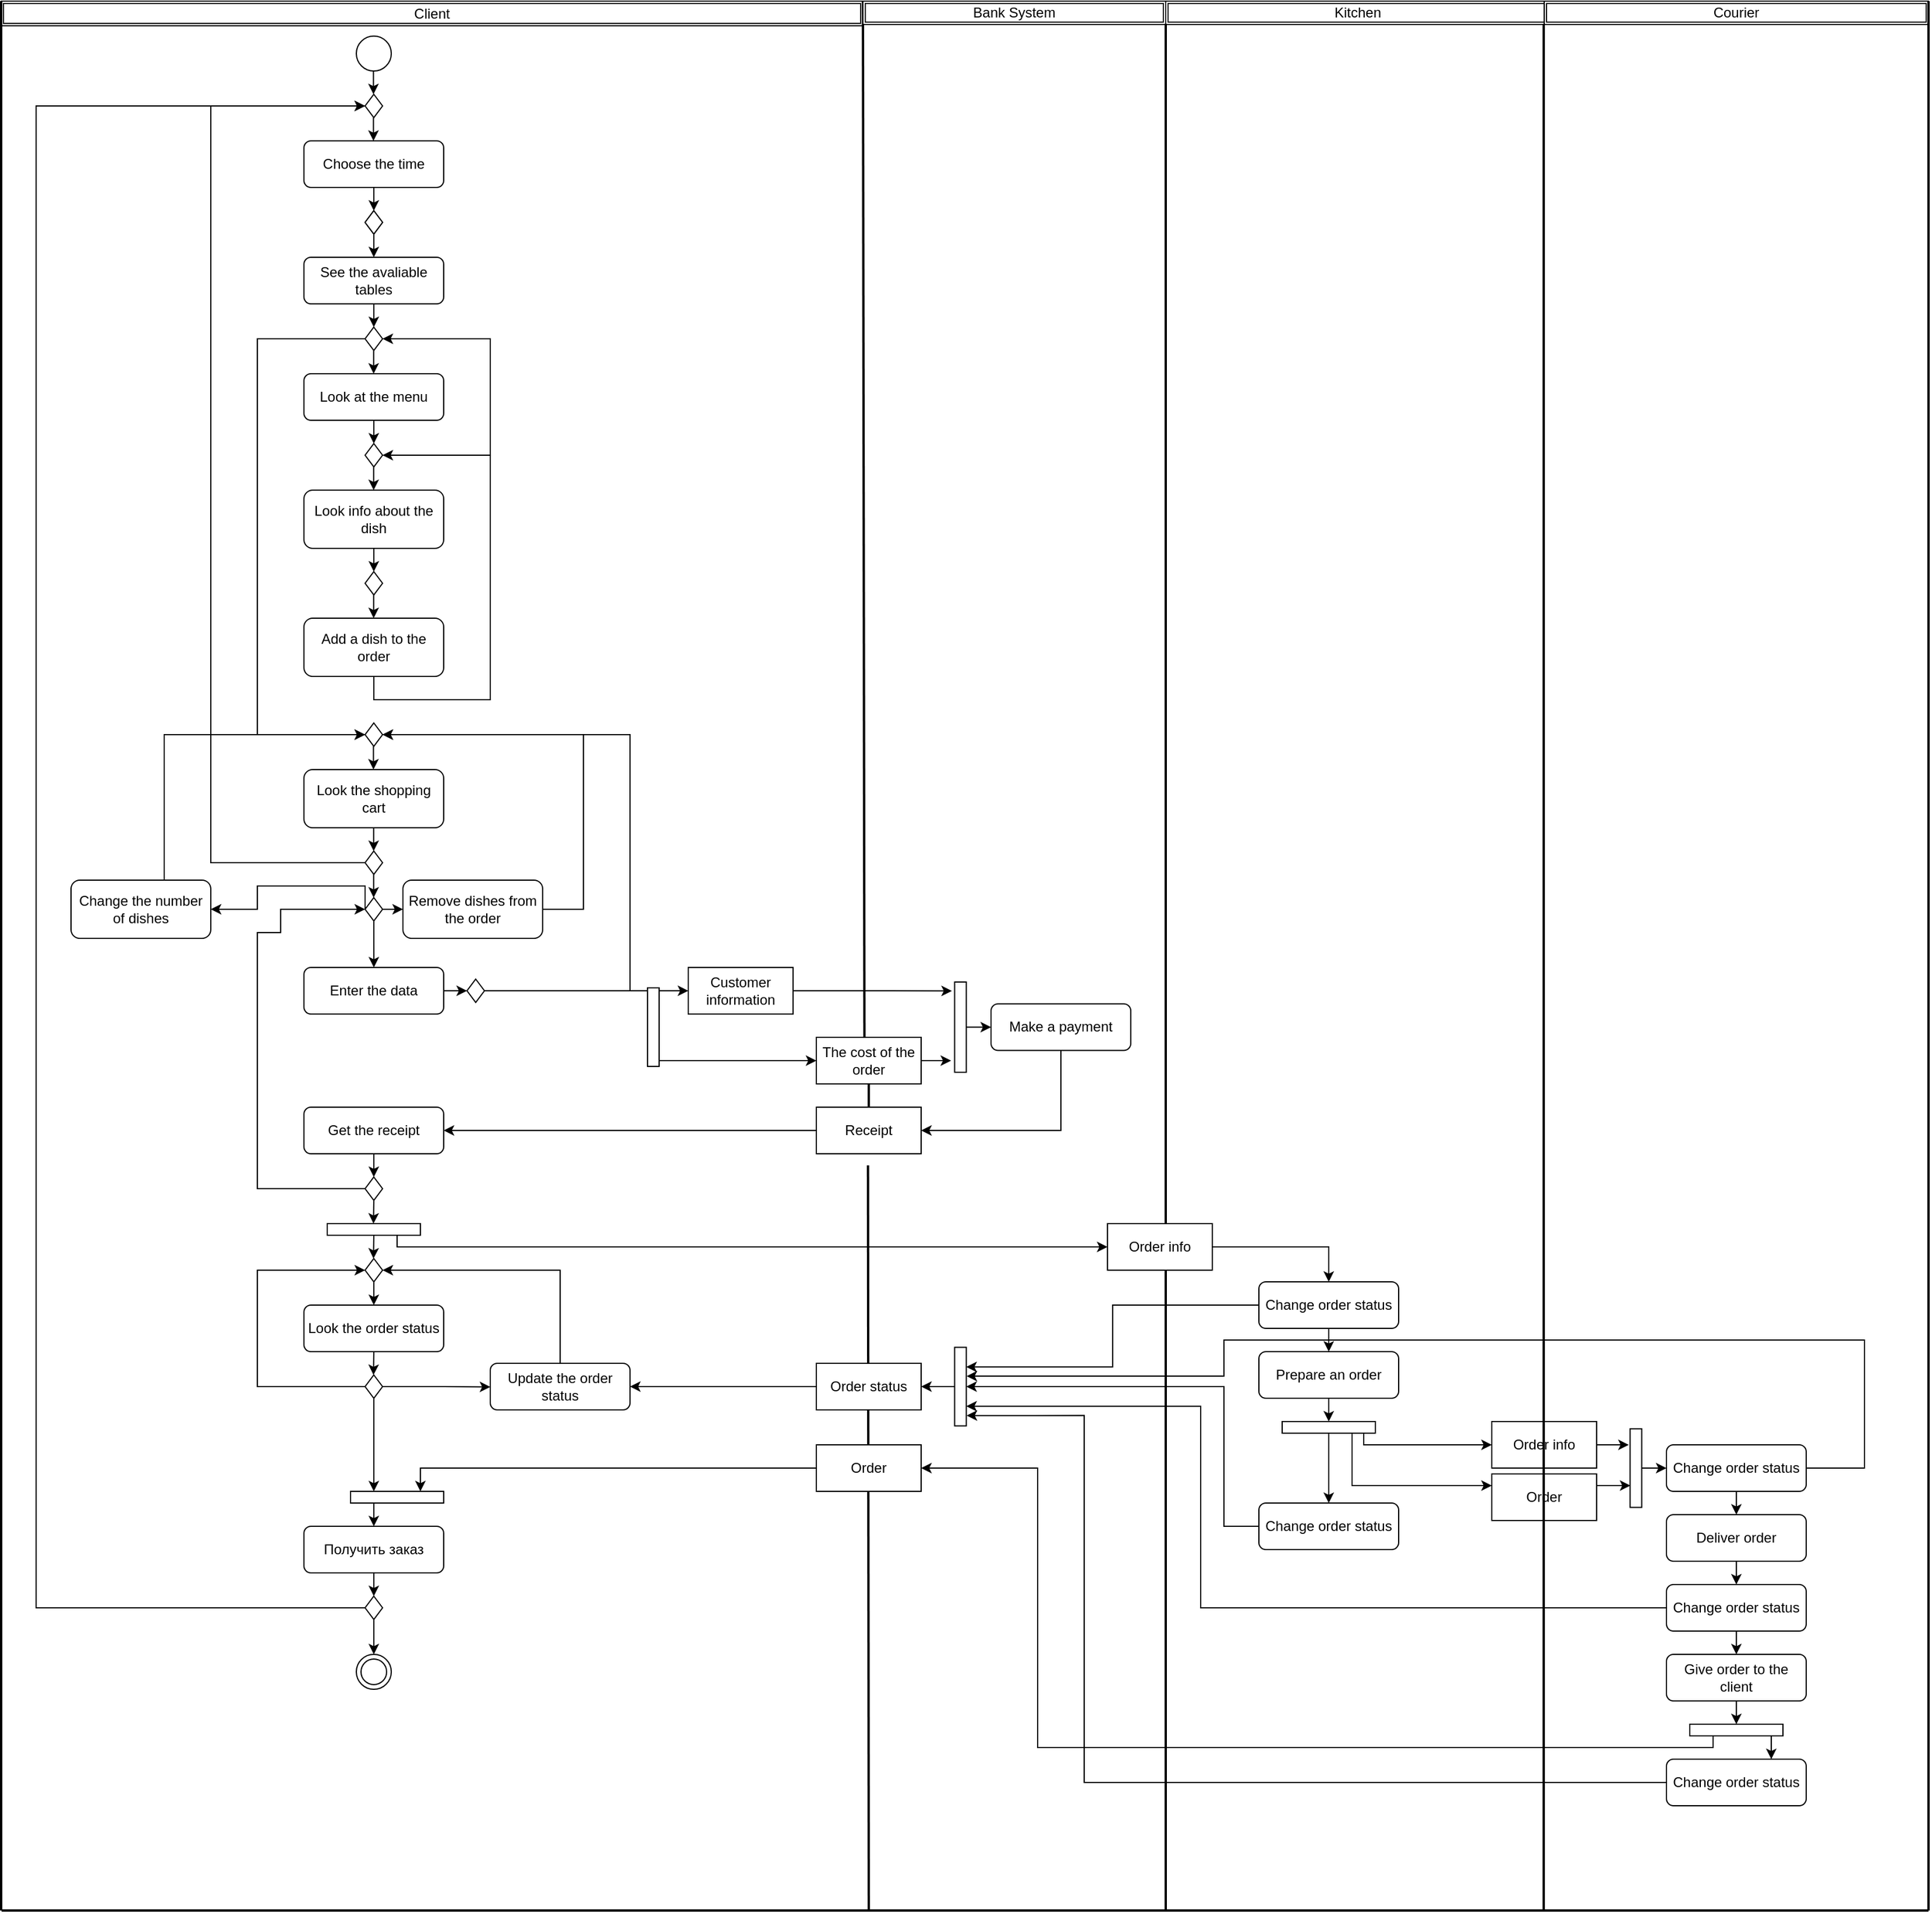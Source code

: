<mxfile version="24.0.7" type="device">
  <diagram id="R2lEEEUBdFMjLlhIrx00" name="Page-1">
    <mxGraphModel dx="1641" dy="2004" grid="1" gridSize="10" guides="1" tooltips="1" connect="1" arrows="1" fold="1" page="1" pageScale="1" pageWidth="850" pageHeight="1100" background="none" math="0" shadow="0" extFonts="Permanent Marker^https://fonts.googleapis.com/css?family=Permanent+Marker">
      <root>
        <mxCell id="0" />
        <mxCell id="1" parent="0" />
        <mxCell id="4Aku_W7GIA8ubZVgGFjf-2" value="Client" style="shape=ext;double=1;rounded=0;whiteSpace=wrap;html=1;" vertex="1" parent="1">
          <mxGeometry x="-40" width="740" height="21.14" as="geometry" />
        </mxCell>
        <mxCell id="4Aku_W7GIA8ubZVgGFjf-5" value="" style="ellipse;whiteSpace=wrap;html=1;aspect=fixed;" vertex="1" parent="1">
          <mxGeometry x="265" y="30" width="30" height="30" as="geometry" />
        </mxCell>
        <mxCell id="4Aku_W7GIA8ubZVgGFjf-7" value="Look at the menu" style="rounded=1;whiteSpace=wrap;html=1;" vertex="1" parent="1">
          <mxGeometry x="220" y="320" width="120" height="40" as="geometry" />
        </mxCell>
        <mxCell id="4Aku_W7GIA8ubZVgGFjf-9" value="Look info about the dish" style="rounded=1;whiteSpace=wrap;html=1;" vertex="1" parent="1">
          <mxGeometry x="220" y="420" width="120" height="50" as="geometry" />
        </mxCell>
        <mxCell id="4Aku_W7GIA8ubZVgGFjf-43" style="edgeStyle=orthogonalEdgeStyle;rounded=0;orthogonalLoop=1;jettySize=auto;html=1;exitX=0.5;exitY=1;exitDx=0;exitDy=0;entryX=1;entryY=0.5;entryDx=0;entryDy=0;" edge="1" parent="1" source="4Aku_W7GIA8ubZVgGFjf-10" target="4Aku_W7GIA8ubZVgGFjf-32">
          <mxGeometry relative="1" as="geometry">
            <mxPoint x="410" y="520" as="targetPoint" />
            <Array as="points">
              <mxPoint x="280" y="600" />
              <mxPoint x="380" y="600" />
              <mxPoint x="380" y="390" />
            </Array>
          </mxGeometry>
        </mxCell>
        <mxCell id="4Aku_W7GIA8ubZVgGFjf-50" style="edgeStyle=orthogonalEdgeStyle;rounded=0;orthogonalLoop=1;jettySize=auto;html=1;exitX=0.5;exitY=1;exitDx=0;exitDy=0;entryX=1;entryY=0.5;entryDx=0;entryDy=0;" edge="1" parent="1" source="4Aku_W7GIA8ubZVgGFjf-10" target="4Aku_W7GIA8ubZVgGFjf-25">
          <mxGeometry relative="1" as="geometry">
            <mxPoint x="330" y="180" as="targetPoint" />
            <Array as="points">
              <mxPoint x="280" y="600" />
              <mxPoint x="380" y="600" />
              <mxPoint x="380" y="290" />
            </Array>
          </mxGeometry>
        </mxCell>
        <mxCell id="4Aku_W7GIA8ubZVgGFjf-10" value="Add a dish to the order" style="rounded=1;whiteSpace=wrap;html=1;" vertex="1" parent="1">
          <mxGeometry x="220" y="530" width="120" height="50" as="geometry" />
        </mxCell>
        <mxCell id="4Aku_W7GIA8ubZVgGFjf-19" style="edgeStyle=orthogonalEdgeStyle;rounded=0;orthogonalLoop=1;jettySize=auto;html=1;exitX=0.5;exitY=1;exitDx=0;exitDy=0;" edge="1" parent="1" source="4Aku_W7GIA8ubZVgGFjf-11">
          <mxGeometry relative="1" as="geometry">
            <mxPoint x="280" y="280" as="targetPoint" />
          </mxGeometry>
        </mxCell>
        <mxCell id="4Aku_W7GIA8ubZVgGFjf-11" value="See the avaliable tables" style="rounded=1;whiteSpace=wrap;html=1;" vertex="1" parent="1">
          <mxGeometry x="220" y="220" width="120" height="40" as="geometry" />
        </mxCell>
        <mxCell id="4Aku_W7GIA8ubZVgGFjf-18" style="edgeStyle=orthogonalEdgeStyle;rounded=0;orthogonalLoop=1;jettySize=auto;html=1;exitX=0.5;exitY=1;exitDx=0;exitDy=0;entryX=0.5;entryY=0;entryDx=0;entryDy=0;" edge="1" parent="1" source="4Aku_W7GIA8ubZVgGFjf-12" target="4Aku_W7GIA8ubZVgGFjf-11">
          <mxGeometry relative="1" as="geometry" />
        </mxCell>
        <mxCell id="4Aku_W7GIA8ubZVgGFjf-12" value="" style="rhombus;whiteSpace=wrap;html=1;" vertex="1" parent="1">
          <mxGeometry x="272.5" y="180" width="15" height="20" as="geometry" />
        </mxCell>
        <mxCell id="4Aku_W7GIA8ubZVgGFjf-17" style="edgeStyle=orthogonalEdgeStyle;rounded=0;orthogonalLoop=1;jettySize=auto;html=1;exitX=0.5;exitY=1;exitDx=0;exitDy=0;entryX=0.5;entryY=0;entryDx=0;entryDy=0;" edge="1" parent="1" source="4Aku_W7GIA8ubZVgGFjf-13" target="4Aku_W7GIA8ubZVgGFjf-12">
          <mxGeometry relative="1" as="geometry" />
        </mxCell>
        <mxCell id="4Aku_W7GIA8ubZVgGFjf-13" value="Choose the time" style="rounded=1;whiteSpace=wrap;html=1;" vertex="1" parent="1">
          <mxGeometry x="220" y="120" width="120" height="40" as="geometry" />
        </mxCell>
        <mxCell id="4Aku_W7GIA8ubZVgGFjf-25" value="" style="rhombus;whiteSpace=wrap;html=1;" vertex="1" parent="1">
          <mxGeometry x="272.5" y="280" width="15" height="20" as="geometry" />
        </mxCell>
        <mxCell id="4Aku_W7GIA8ubZVgGFjf-28" style="edgeStyle=orthogonalEdgeStyle;rounded=0;orthogonalLoop=1;jettySize=auto;html=1;exitX=0.5;exitY=1;exitDx=0;exitDy=0;" edge="1" parent="1">
          <mxGeometry relative="1" as="geometry">
            <mxPoint x="279.86" y="300" as="sourcePoint" />
            <mxPoint x="279.86" y="320" as="targetPoint" />
          </mxGeometry>
        </mxCell>
        <mxCell id="4Aku_W7GIA8ubZVgGFjf-29" value="" style="rhombus;whiteSpace=wrap;html=1;" vertex="1" parent="1">
          <mxGeometry x="272.5" y="180" width="15" height="20" as="geometry" />
        </mxCell>
        <mxCell id="4Aku_W7GIA8ubZVgGFjf-31" style="edgeStyle=orthogonalEdgeStyle;rounded=0;orthogonalLoop=1;jettySize=auto;html=1;exitX=0.5;exitY=1;exitDx=0;exitDy=0;" edge="1" parent="1">
          <mxGeometry relative="1" as="geometry">
            <mxPoint x="280" y="360" as="sourcePoint" />
            <mxPoint x="280" y="380" as="targetPoint" />
          </mxGeometry>
        </mxCell>
        <mxCell id="4Aku_W7GIA8ubZVgGFjf-54" style="edgeStyle=orthogonalEdgeStyle;rounded=0;orthogonalLoop=1;jettySize=auto;html=1;exitX=0;exitY=0.5;exitDx=0;exitDy=0;entryX=0;entryY=0.5;entryDx=0;entryDy=0;" edge="1" parent="1" source="4Aku_W7GIA8ubZVgGFjf-25" target="4Aku_W7GIA8ubZVgGFjf-55">
          <mxGeometry relative="1" as="geometry">
            <mxPoint x="180.0" y="630" as="targetPoint" />
            <Array as="points">
              <mxPoint x="180" y="290" />
              <mxPoint x="180" y="630" />
            </Array>
          </mxGeometry>
        </mxCell>
        <mxCell id="4Aku_W7GIA8ubZVgGFjf-32" value="" style="rhombus;whiteSpace=wrap;html=1;" vertex="1" parent="1">
          <mxGeometry x="272.5" y="380" width="15" height="20" as="geometry" />
        </mxCell>
        <mxCell id="4Aku_W7GIA8ubZVgGFjf-33" style="edgeStyle=orthogonalEdgeStyle;rounded=0;orthogonalLoop=1;jettySize=auto;html=1;exitX=0.5;exitY=1;exitDx=0;exitDy=0;" edge="1" parent="1">
          <mxGeometry relative="1" as="geometry">
            <mxPoint x="279.86" y="400" as="sourcePoint" />
            <mxPoint x="279.86" y="420" as="targetPoint" />
          </mxGeometry>
        </mxCell>
        <mxCell id="4Aku_W7GIA8ubZVgGFjf-37" style="edgeStyle=orthogonalEdgeStyle;rounded=0;orthogonalLoop=1;jettySize=auto;html=1;exitX=0.5;exitY=1;exitDx=0;exitDy=0;" edge="1" parent="1">
          <mxGeometry relative="1" as="geometry">
            <mxPoint x="280" y="470" as="sourcePoint" />
            <mxPoint x="280" y="490" as="targetPoint" />
          </mxGeometry>
        </mxCell>
        <mxCell id="4Aku_W7GIA8ubZVgGFjf-38" value="" style="rhombus;whiteSpace=wrap;html=1;" vertex="1" parent="1">
          <mxGeometry x="272.5" y="490" width="15" height="20" as="geometry" />
        </mxCell>
        <mxCell id="4Aku_W7GIA8ubZVgGFjf-39" style="edgeStyle=orthogonalEdgeStyle;rounded=0;orthogonalLoop=1;jettySize=auto;html=1;exitX=0.5;exitY=1;exitDx=0;exitDy=0;" edge="1" parent="1">
          <mxGeometry relative="1" as="geometry">
            <mxPoint x="279.86" y="510" as="sourcePoint" />
            <mxPoint x="279.86" y="530" as="targetPoint" />
          </mxGeometry>
        </mxCell>
        <mxCell id="4Aku_W7GIA8ubZVgGFjf-40" value="Look the shopping cart" style="rounded=1;whiteSpace=wrap;html=1;" vertex="1" parent="1">
          <mxGeometry x="220" y="660" width="120" height="50" as="geometry" />
        </mxCell>
        <mxCell id="4Aku_W7GIA8ubZVgGFjf-59" style="edgeStyle=orthogonalEdgeStyle;rounded=0;orthogonalLoop=1;jettySize=auto;html=1;exitX=0;exitY=0.5;exitDx=0;exitDy=0;entryX=0;entryY=0.5;entryDx=0;entryDy=0;" edge="1" parent="1" source="4Aku_W7GIA8ubZVgGFjf-45" target="4Aku_W7GIA8ubZVgGFjf-51">
          <mxGeometry relative="1" as="geometry">
            <mxPoint x="150" y="90" as="targetPoint" />
            <Array as="points">
              <mxPoint x="140" y="740" />
              <mxPoint x="140" y="90" />
            </Array>
          </mxGeometry>
        </mxCell>
        <mxCell id="4Aku_W7GIA8ubZVgGFjf-45" value="" style="rhombus;whiteSpace=wrap;html=1;" vertex="1" parent="1">
          <mxGeometry x="272.5" y="730" width="15" height="20" as="geometry" />
        </mxCell>
        <mxCell id="4Aku_W7GIA8ubZVgGFjf-46" style="edgeStyle=orthogonalEdgeStyle;rounded=0;orthogonalLoop=1;jettySize=auto;html=1;exitX=0.5;exitY=1;exitDx=0;exitDy=0;entryX=0.5;entryY=0;entryDx=0;entryDy=0;" edge="1" parent="1">
          <mxGeometry relative="1" as="geometry">
            <mxPoint x="279.86" y="710" as="sourcePoint" />
            <mxPoint x="279.86" y="730" as="targetPoint" />
          </mxGeometry>
        </mxCell>
        <mxCell id="4Aku_W7GIA8ubZVgGFjf-47" style="edgeStyle=orthogonalEdgeStyle;rounded=0;orthogonalLoop=1;jettySize=auto;html=1;exitX=0.5;exitY=1;exitDx=0;exitDy=0;entryX=0.5;entryY=0;entryDx=0;entryDy=0;" edge="1" parent="1">
          <mxGeometry relative="1" as="geometry">
            <mxPoint x="279.86" y="750" as="sourcePoint" />
            <mxPoint x="279.86" y="770" as="targetPoint" />
          </mxGeometry>
        </mxCell>
        <mxCell id="4Aku_W7GIA8ubZVgGFjf-51" value="" style="rhombus;whiteSpace=wrap;html=1;" vertex="1" parent="1">
          <mxGeometry x="272.5" y="80" width="15" height="20" as="geometry" />
        </mxCell>
        <mxCell id="4Aku_W7GIA8ubZVgGFjf-52" style="edgeStyle=orthogonalEdgeStyle;rounded=0;orthogonalLoop=1;jettySize=auto;html=1;exitX=0.5;exitY=1;exitDx=0;exitDy=0;entryX=0.5;entryY=0;entryDx=0;entryDy=0;" edge="1" parent="1">
          <mxGeometry relative="1" as="geometry">
            <mxPoint x="279.7" y="60" as="sourcePoint" />
            <mxPoint x="279.7" y="80" as="targetPoint" />
          </mxGeometry>
        </mxCell>
        <mxCell id="4Aku_W7GIA8ubZVgGFjf-53" style="edgeStyle=orthogonalEdgeStyle;rounded=0;orthogonalLoop=1;jettySize=auto;html=1;exitX=0.5;exitY=1;exitDx=0;exitDy=0;entryX=0.5;entryY=0;entryDx=0;entryDy=0;" edge="1" parent="1">
          <mxGeometry relative="1" as="geometry">
            <mxPoint x="279.7" y="100" as="sourcePoint" />
            <mxPoint x="279.7" y="120" as="targetPoint" />
          </mxGeometry>
        </mxCell>
        <mxCell id="4Aku_W7GIA8ubZVgGFjf-55" value="" style="rhombus;whiteSpace=wrap;html=1;" vertex="1" parent="1">
          <mxGeometry x="272.5" y="620" width="15" height="20" as="geometry" />
        </mxCell>
        <mxCell id="4Aku_W7GIA8ubZVgGFjf-57" style="edgeStyle=orthogonalEdgeStyle;rounded=0;orthogonalLoop=1;jettySize=auto;html=1;exitX=0.5;exitY=1;exitDx=0;exitDy=0;entryX=0.5;entryY=0;entryDx=0;entryDy=0;" edge="1" parent="1">
          <mxGeometry relative="1" as="geometry">
            <mxPoint x="279.7" y="640" as="sourcePoint" />
            <mxPoint x="279.7" y="660" as="targetPoint" />
          </mxGeometry>
        </mxCell>
        <mxCell id="4Aku_W7GIA8ubZVgGFjf-63" style="edgeStyle=orthogonalEdgeStyle;rounded=0;orthogonalLoop=1;jettySize=auto;html=1;exitX=0;exitY=0.5;exitDx=0;exitDy=0;entryX=1;entryY=0.5;entryDx=0;entryDy=0;" edge="1" parent="1" source="4Aku_W7GIA8ubZVgGFjf-60" target="4Aku_W7GIA8ubZVgGFjf-62">
          <mxGeometry relative="1" as="geometry">
            <Array as="points">
              <mxPoint x="273" y="760" />
              <mxPoint x="180" y="760" />
              <mxPoint x="180" y="780" />
            </Array>
          </mxGeometry>
        </mxCell>
        <mxCell id="4Aku_W7GIA8ubZVgGFjf-65" style="edgeStyle=orthogonalEdgeStyle;rounded=0;orthogonalLoop=1;jettySize=auto;html=1;exitX=1;exitY=0.5;exitDx=0;exitDy=0;entryX=0;entryY=0.5;entryDx=0;entryDy=0;" edge="1" parent="1" source="4Aku_W7GIA8ubZVgGFjf-60" target="4Aku_W7GIA8ubZVgGFjf-64">
          <mxGeometry relative="1" as="geometry" />
        </mxCell>
        <mxCell id="4Aku_W7GIA8ubZVgGFjf-68" style="edgeStyle=orthogonalEdgeStyle;rounded=0;orthogonalLoop=1;jettySize=auto;html=1;exitX=0.5;exitY=1;exitDx=0;exitDy=0;" edge="1" parent="1" source="4Aku_W7GIA8ubZVgGFjf-60">
          <mxGeometry relative="1" as="geometry">
            <mxPoint x="280.043" y="830" as="targetPoint" />
          </mxGeometry>
        </mxCell>
        <mxCell id="4Aku_W7GIA8ubZVgGFjf-60" value="" style="rhombus;whiteSpace=wrap;html=1;" vertex="1" parent="1">
          <mxGeometry x="272.5" y="770" width="15" height="20" as="geometry" />
        </mxCell>
        <mxCell id="4Aku_W7GIA8ubZVgGFjf-66" style="edgeStyle=orthogonalEdgeStyle;rounded=0;orthogonalLoop=1;jettySize=auto;html=1;exitX=0;exitY=0.5;exitDx=0;exitDy=0;entryX=0;entryY=0.5;entryDx=0;entryDy=0;" edge="1" parent="1" source="4Aku_W7GIA8ubZVgGFjf-62" target="4Aku_W7GIA8ubZVgGFjf-55">
          <mxGeometry relative="1" as="geometry">
            <mxPoint x="50" y="620" as="targetPoint" />
            <Array as="points">
              <mxPoint x="100" y="780" />
              <mxPoint x="100" y="630" />
            </Array>
          </mxGeometry>
        </mxCell>
        <mxCell id="4Aku_W7GIA8ubZVgGFjf-62" value="Change the number of dishes" style="rounded=1;whiteSpace=wrap;html=1;" vertex="1" parent="1">
          <mxGeometry x="20" y="755" width="120" height="50" as="geometry" />
        </mxCell>
        <mxCell id="4Aku_W7GIA8ubZVgGFjf-64" value="Remove dishes from the order" style="rounded=1;whiteSpace=wrap;html=1;" vertex="1" parent="1">
          <mxGeometry x="305" y="755" width="120" height="50" as="geometry" />
        </mxCell>
        <mxCell id="4Aku_W7GIA8ubZVgGFjf-67" style="edgeStyle=orthogonalEdgeStyle;rounded=0;orthogonalLoop=1;jettySize=auto;html=1;exitX=1;exitY=0.5;exitDx=0;exitDy=0;entryX=1;entryY=0.5;entryDx=0;entryDy=0;" edge="1" parent="1" source="4Aku_W7GIA8ubZVgGFjf-64" target="4Aku_W7GIA8ubZVgGFjf-55">
          <mxGeometry relative="1" as="geometry">
            <mxPoint x="583.04" y="630" as="targetPoint" />
            <mxPoint x="440.04" y="780" as="sourcePoint" />
            <Array as="points">
              <mxPoint x="460" y="780" />
              <mxPoint x="460" y="630" />
            </Array>
          </mxGeometry>
        </mxCell>
        <mxCell id="4Aku_W7GIA8ubZVgGFjf-71" style="edgeStyle=orthogonalEdgeStyle;rounded=0;orthogonalLoop=1;jettySize=auto;html=1;exitX=1;exitY=0.5;exitDx=0;exitDy=0;entryX=0;entryY=0.5;entryDx=0;entryDy=0;" edge="1" parent="1" source="4Aku_W7GIA8ubZVgGFjf-69" target="4Aku_W7GIA8ubZVgGFjf-70">
          <mxGeometry relative="1" as="geometry" />
        </mxCell>
        <mxCell id="4Aku_W7GIA8ubZVgGFjf-69" value="Enter the data" style="rounded=1;whiteSpace=wrap;html=1;" vertex="1" parent="1">
          <mxGeometry x="220" y="830" width="120" height="40" as="geometry" />
        </mxCell>
        <mxCell id="4Aku_W7GIA8ubZVgGFjf-72" style="edgeStyle=orthogonalEdgeStyle;rounded=0;orthogonalLoop=1;jettySize=auto;html=1;exitX=1;exitY=0.5;exitDx=0;exitDy=0;entryX=1;entryY=0.5;entryDx=0;entryDy=0;" edge="1" parent="1" source="4Aku_W7GIA8ubZVgGFjf-70" target="4Aku_W7GIA8ubZVgGFjf-55">
          <mxGeometry relative="1" as="geometry">
            <mxPoint x="520" y="850.152" as="targetPoint" />
            <Array as="points">
              <mxPoint x="500" y="850" />
              <mxPoint x="500" y="630" />
            </Array>
          </mxGeometry>
        </mxCell>
        <mxCell id="4Aku_W7GIA8ubZVgGFjf-74" style="edgeStyle=orthogonalEdgeStyle;rounded=0;orthogonalLoop=1;jettySize=auto;html=1;exitX=1;exitY=0.5;exitDx=0;exitDy=0;entryX=0;entryY=0.5;entryDx=0;entryDy=0;" edge="1" parent="1" source="4Aku_W7GIA8ubZVgGFjf-70" target="4Aku_W7GIA8ubZVgGFjf-73">
          <mxGeometry relative="1" as="geometry" />
        </mxCell>
        <mxCell id="4Aku_W7GIA8ubZVgGFjf-70" value="" style="rhombus;whiteSpace=wrap;html=1;" vertex="1" parent="1">
          <mxGeometry x="360" y="840" width="15" height="20" as="geometry" />
        </mxCell>
        <mxCell id="4Aku_W7GIA8ubZVgGFjf-73" value="Сustomer information" style="rounded=0;whiteSpace=wrap;html=1;" vertex="1" parent="1">
          <mxGeometry x="550" y="830" width="90" height="40" as="geometry" />
        </mxCell>
        <mxCell id="4Aku_W7GIA8ubZVgGFjf-77" style="edgeStyle=orthogonalEdgeStyle;rounded=0;orthogonalLoop=1;jettySize=auto;html=1;exitX=1;exitY=0;exitDx=0;exitDy=0;entryX=0;entryY=0.5;entryDx=0;entryDy=0;" edge="1" parent="1" source="4Aku_W7GIA8ubZVgGFjf-75" target="4Aku_W7GIA8ubZVgGFjf-76">
          <mxGeometry relative="1" as="geometry">
            <Array as="points">
              <mxPoint x="525" y="910" />
            </Array>
          </mxGeometry>
        </mxCell>
        <mxCell id="4Aku_W7GIA8ubZVgGFjf-75" value="" style="rounded=0;whiteSpace=wrap;html=1;rotation=90;" vertex="1" parent="1">
          <mxGeometry x="486.25" y="876.25" width="67.5" height="10" as="geometry" />
        </mxCell>
        <mxCell id="4Aku_W7GIA8ubZVgGFjf-76" value="The cost of the order" style="rounded=0;whiteSpace=wrap;html=1;" vertex="1" parent="1">
          <mxGeometry x="660" y="890" width="90" height="40" as="geometry" />
        </mxCell>
        <mxCell id="4Aku_W7GIA8ubZVgGFjf-90" style="edgeStyle=orthogonalEdgeStyle;rounded=0;orthogonalLoop=1;jettySize=auto;html=1;exitX=0;exitY=0.5;exitDx=0;exitDy=0;entryX=1;entryY=0.5;entryDx=0;entryDy=0;" edge="1" parent="1" source="4Aku_W7GIA8ubZVgGFjf-78" target="4Aku_W7GIA8ubZVgGFjf-89">
          <mxGeometry relative="1" as="geometry" />
        </mxCell>
        <mxCell id="4Aku_W7GIA8ubZVgGFjf-78" value="Receipt" style="rounded=0;whiteSpace=wrap;html=1;" vertex="1" parent="1">
          <mxGeometry x="660" y="950" width="90" height="40" as="geometry" />
        </mxCell>
        <mxCell id="4Aku_W7GIA8ubZVgGFjf-83" style="edgeStyle=orthogonalEdgeStyle;rounded=0;orthogonalLoop=1;jettySize=auto;html=1;exitX=0.5;exitY=0;exitDx=0;exitDy=0;entryX=0;entryY=0.5;entryDx=0;entryDy=0;" edge="1" parent="1" source="4Aku_W7GIA8ubZVgGFjf-79" target="4Aku_W7GIA8ubZVgGFjf-82">
          <mxGeometry relative="1" as="geometry" />
        </mxCell>
        <mxCell id="4Aku_W7GIA8ubZVgGFjf-79" value="" style="rounded=0;whiteSpace=wrap;html=1;rotation=90;" vertex="1" parent="1">
          <mxGeometry x="745" y="876.25" width="77.5" height="10" as="geometry" />
        </mxCell>
        <mxCell id="4Aku_W7GIA8ubZVgGFjf-88" style="edgeStyle=orthogonalEdgeStyle;rounded=0;orthogonalLoop=1;jettySize=auto;html=1;exitX=0.5;exitY=1;exitDx=0;exitDy=0;entryX=1;entryY=0.5;entryDx=0;entryDy=0;" edge="1" parent="1" source="4Aku_W7GIA8ubZVgGFjf-82" target="4Aku_W7GIA8ubZVgGFjf-78">
          <mxGeometry relative="1" as="geometry" />
        </mxCell>
        <mxCell id="4Aku_W7GIA8ubZVgGFjf-82" value="Make a payment" style="rounded=1;whiteSpace=wrap;html=1;" vertex="1" parent="1">
          <mxGeometry x="810" y="861.25" width="120" height="40" as="geometry" />
        </mxCell>
        <mxCell id="4Aku_W7GIA8ubZVgGFjf-86" style="edgeStyle=orthogonalEdgeStyle;rounded=0;orthogonalLoop=1;jettySize=auto;html=1;exitX=1;exitY=0.5;exitDx=0;exitDy=0;entryX=0.099;entryY=1.236;entryDx=0;entryDy=0;entryPerimeter=0;" edge="1" parent="1" source="4Aku_W7GIA8ubZVgGFjf-73" target="4Aku_W7GIA8ubZVgGFjf-79">
          <mxGeometry relative="1" as="geometry" />
        </mxCell>
        <mxCell id="4Aku_W7GIA8ubZVgGFjf-87" style="edgeStyle=orthogonalEdgeStyle;rounded=0;orthogonalLoop=1;jettySize=auto;html=1;exitX=1;exitY=0.5;exitDx=0;exitDy=0;entryX=0.867;entryY=1.309;entryDx=0;entryDy=0;entryPerimeter=0;" edge="1" parent="1" source="4Aku_W7GIA8ubZVgGFjf-76" target="4Aku_W7GIA8ubZVgGFjf-79">
          <mxGeometry relative="1" as="geometry" />
        </mxCell>
        <mxCell id="4Aku_W7GIA8ubZVgGFjf-93" style="edgeStyle=orthogonalEdgeStyle;rounded=0;orthogonalLoop=1;jettySize=auto;html=1;exitX=0.5;exitY=1;exitDx=0;exitDy=0;entryX=0.5;entryY=0;entryDx=0;entryDy=0;" edge="1" parent="1" source="4Aku_W7GIA8ubZVgGFjf-89" target="4Aku_W7GIA8ubZVgGFjf-91">
          <mxGeometry relative="1" as="geometry" />
        </mxCell>
        <mxCell id="4Aku_W7GIA8ubZVgGFjf-89" value="Get the receipt" style="rounded=1;whiteSpace=wrap;html=1;" vertex="1" parent="1">
          <mxGeometry x="220" y="950" width="120" height="40" as="geometry" />
        </mxCell>
        <mxCell id="4Aku_W7GIA8ubZVgGFjf-92" style="edgeStyle=orthogonalEdgeStyle;rounded=0;orthogonalLoop=1;jettySize=auto;html=1;exitX=0;exitY=0.5;exitDx=0;exitDy=0;entryX=0;entryY=0.5;entryDx=0;entryDy=0;" edge="1" parent="1" source="4Aku_W7GIA8ubZVgGFjf-91" target="4Aku_W7GIA8ubZVgGFjf-60">
          <mxGeometry relative="1" as="geometry">
            <mxPoint x="230" y="810" as="targetPoint" />
            <Array as="points">
              <mxPoint x="180" y="1020" />
              <mxPoint x="180" y="800" />
              <mxPoint x="200" y="800" />
              <mxPoint x="200" y="780" />
            </Array>
          </mxGeometry>
        </mxCell>
        <mxCell id="4Aku_W7GIA8ubZVgGFjf-94" style="edgeStyle=orthogonalEdgeStyle;rounded=0;orthogonalLoop=1;jettySize=auto;html=1;exitX=0.5;exitY=1;exitDx=0;exitDy=0;" edge="1" parent="1" source="4Aku_W7GIA8ubZVgGFjf-91">
          <mxGeometry relative="1" as="geometry">
            <mxPoint x="279.714" y="1050" as="targetPoint" />
          </mxGeometry>
        </mxCell>
        <mxCell id="4Aku_W7GIA8ubZVgGFjf-91" value="" style="rhombus;whiteSpace=wrap;html=1;" vertex="1" parent="1">
          <mxGeometry x="272.5" y="1010" width="15" height="20" as="geometry" />
        </mxCell>
        <mxCell id="4Aku_W7GIA8ubZVgGFjf-96" style="edgeStyle=orthogonalEdgeStyle;rounded=0;orthogonalLoop=1;jettySize=auto;html=1;exitX=0.5;exitY=1;exitDx=0;exitDy=0;" edge="1" parent="1" source="4Aku_W7GIA8ubZVgGFjf-95">
          <mxGeometry relative="1" as="geometry">
            <mxPoint x="279.714" y="1080" as="targetPoint" />
          </mxGeometry>
        </mxCell>
        <mxCell id="4Aku_W7GIA8ubZVgGFjf-118" style="edgeStyle=orthogonalEdgeStyle;rounded=0;orthogonalLoop=1;jettySize=auto;html=1;exitX=0.75;exitY=1;exitDx=0;exitDy=0;entryX=0;entryY=0.5;entryDx=0;entryDy=0;" edge="1" parent="1" source="4Aku_W7GIA8ubZVgGFjf-95" target="4Aku_W7GIA8ubZVgGFjf-117">
          <mxGeometry relative="1" as="geometry">
            <Array as="points">
              <mxPoint x="300" y="1070" />
              <mxPoint x="910" y="1070" />
            </Array>
          </mxGeometry>
        </mxCell>
        <mxCell id="4Aku_W7GIA8ubZVgGFjf-95" value="" style="rounded=0;whiteSpace=wrap;html=1;" vertex="1" parent="1">
          <mxGeometry x="240" y="1050" width="80" height="10" as="geometry" />
        </mxCell>
        <mxCell id="4Aku_W7GIA8ubZVgGFjf-99" style="edgeStyle=orthogonalEdgeStyle;rounded=0;orthogonalLoop=1;jettySize=auto;html=1;exitX=0.5;exitY=1;exitDx=0;exitDy=0;entryX=0.5;entryY=0;entryDx=0;entryDy=0;" edge="1" parent="1" source="4Aku_W7GIA8ubZVgGFjf-97" target="4Aku_W7GIA8ubZVgGFjf-98">
          <mxGeometry relative="1" as="geometry" />
        </mxCell>
        <mxCell id="4Aku_W7GIA8ubZVgGFjf-97" value="" style="rhombus;whiteSpace=wrap;html=1;" vertex="1" parent="1">
          <mxGeometry x="272.5" y="1080" width="15" height="20" as="geometry" />
        </mxCell>
        <mxCell id="4Aku_W7GIA8ubZVgGFjf-100" style="edgeStyle=orthogonalEdgeStyle;rounded=0;orthogonalLoop=1;jettySize=auto;html=1;exitX=0.5;exitY=1;exitDx=0;exitDy=0;" edge="1" parent="1" source="4Aku_W7GIA8ubZVgGFjf-98">
          <mxGeometry relative="1" as="geometry">
            <mxPoint x="279.714" y="1180" as="targetPoint" />
          </mxGeometry>
        </mxCell>
        <mxCell id="4Aku_W7GIA8ubZVgGFjf-98" value="Look the order status" style="rounded=1;whiteSpace=wrap;html=1;" vertex="1" parent="1">
          <mxGeometry x="220" y="1120" width="120" height="40" as="geometry" />
        </mxCell>
        <mxCell id="4Aku_W7GIA8ubZVgGFjf-102" style="edgeStyle=orthogonalEdgeStyle;rounded=0;orthogonalLoop=1;jettySize=auto;html=1;exitX=0;exitY=0.5;exitDx=0;exitDy=0;entryX=0;entryY=0.5;entryDx=0;entryDy=0;" edge="1" parent="1" source="4Aku_W7GIA8ubZVgGFjf-101" target="4Aku_W7GIA8ubZVgGFjf-97">
          <mxGeometry relative="1" as="geometry">
            <Array as="points">
              <mxPoint x="180" y="1190" />
              <mxPoint x="180" y="1090" />
            </Array>
          </mxGeometry>
        </mxCell>
        <mxCell id="4Aku_W7GIA8ubZVgGFjf-103" style="edgeStyle=orthogonalEdgeStyle;rounded=0;orthogonalLoop=1;jettySize=auto;html=1;exitX=1;exitY=0.5;exitDx=0;exitDy=0;" edge="1" parent="1" source="4Aku_W7GIA8ubZVgGFjf-101">
          <mxGeometry relative="1" as="geometry">
            <mxPoint x="380" y="1190.286" as="targetPoint" />
          </mxGeometry>
        </mxCell>
        <mxCell id="4Aku_W7GIA8ubZVgGFjf-121" style="edgeStyle=orthogonalEdgeStyle;rounded=0;orthogonalLoop=1;jettySize=auto;html=1;exitX=0.5;exitY=1;exitDx=0;exitDy=0;" edge="1" parent="1" source="4Aku_W7GIA8ubZVgGFjf-101">
          <mxGeometry relative="1" as="geometry">
            <mxPoint x="280" y="1280" as="targetPoint" />
          </mxGeometry>
        </mxCell>
        <mxCell id="4Aku_W7GIA8ubZVgGFjf-101" value="" style="rhombus;whiteSpace=wrap;html=1;" vertex="1" parent="1">
          <mxGeometry x="272.5" y="1180" width="15" height="20" as="geometry" />
        </mxCell>
        <mxCell id="4Aku_W7GIA8ubZVgGFjf-105" style="edgeStyle=orthogonalEdgeStyle;rounded=0;orthogonalLoop=1;jettySize=auto;html=1;exitX=0.5;exitY=0;exitDx=0;exitDy=0;entryX=1;entryY=0.5;entryDx=0;entryDy=0;" edge="1" parent="1" source="4Aku_W7GIA8ubZVgGFjf-104" target="4Aku_W7GIA8ubZVgGFjf-97">
          <mxGeometry relative="1" as="geometry" />
        </mxCell>
        <mxCell id="4Aku_W7GIA8ubZVgGFjf-104" value="Update the order status" style="rounded=1;whiteSpace=wrap;html=1;" vertex="1" parent="1">
          <mxGeometry x="380" y="1170" width="120" height="40" as="geometry" />
        </mxCell>
        <mxCell id="4Aku_W7GIA8ubZVgGFjf-106" value="" style="endArrow=none;html=1;rounded=0;strokeWidth=2;" edge="1" parent="1">
          <mxGeometry width="50" height="50" relative="1" as="geometry">
            <mxPoint x="701.29" y="890" as="sourcePoint" />
            <mxPoint x="700" as="targetPoint" />
          </mxGeometry>
        </mxCell>
        <mxCell id="4Aku_W7GIA8ubZVgGFjf-108" value="" style="endArrow=none;html=1;rounded=0;strokeWidth=2;" edge="1" parent="1">
          <mxGeometry width="50" height="50" relative="1" as="geometry">
            <mxPoint x="705" y="1640" as="sourcePoint" />
            <mxPoint x="704.35" y="1000" as="targetPoint" />
          </mxGeometry>
        </mxCell>
        <mxCell id="4Aku_W7GIA8ubZVgGFjf-109" value="" style="endArrow=none;html=1;rounded=0;entryX=0.5;entryY=1;entryDx=0;entryDy=0;exitX=0.5;exitY=0;exitDx=0;exitDy=0;strokeWidth=2;" edge="1" parent="1" source="4Aku_W7GIA8ubZVgGFjf-78" target="4Aku_W7GIA8ubZVgGFjf-76">
          <mxGeometry width="50" height="50" relative="1" as="geometry">
            <mxPoint x="660" y="1010" as="sourcePoint" />
            <mxPoint x="710" y="960" as="targetPoint" />
          </mxGeometry>
        </mxCell>
        <mxCell id="4Aku_W7GIA8ubZVgGFjf-110" value="" style="endArrow=none;html=1;rounded=0;strokeWidth=2;entryX=1;entryY=0;entryDx=0;entryDy=0;" edge="1" parent="1" target="4Aku_W7GIA8ubZVgGFjf-112">
          <mxGeometry width="50" height="50" relative="1" as="geometry">
            <mxPoint x="960" y="1640" as="sourcePoint" />
            <mxPoint x="960" y="-90" as="targetPoint" />
          </mxGeometry>
        </mxCell>
        <mxCell id="4Aku_W7GIA8ubZVgGFjf-112" value="Bank System" style="shape=ext;double=1;rounded=0;whiteSpace=wrap;html=1;" vertex="1" parent="1">
          <mxGeometry x="700" width="260" height="20" as="geometry" />
        </mxCell>
        <mxCell id="4Aku_W7GIA8ubZVgGFjf-114" style="edgeStyle=orthogonalEdgeStyle;rounded=0;orthogonalLoop=1;jettySize=auto;html=1;exitX=0;exitY=0.5;exitDx=0;exitDy=0;entryX=1;entryY=0.5;entryDx=0;entryDy=0;" edge="1" parent="1" source="4Aku_W7GIA8ubZVgGFjf-113" target="4Aku_W7GIA8ubZVgGFjf-104">
          <mxGeometry relative="1" as="geometry" />
        </mxCell>
        <mxCell id="4Aku_W7GIA8ubZVgGFjf-113" value="Order status" style="rounded=0;whiteSpace=wrap;html=1;" vertex="1" parent="1">
          <mxGeometry x="660" y="1170" width="90" height="40" as="geometry" />
        </mxCell>
        <mxCell id="4Aku_W7GIA8ubZVgGFjf-116" style="edgeStyle=orthogonalEdgeStyle;rounded=0;orthogonalLoop=1;jettySize=auto;html=1;exitX=0.5;exitY=1;exitDx=0;exitDy=0;entryX=1;entryY=0.5;entryDx=0;entryDy=0;" edge="1" parent="1" source="4Aku_W7GIA8ubZVgGFjf-115" target="4Aku_W7GIA8ubZVgGFjf-113">
          <mxGeometry relative="1" as="geometry" />
        </mxCell>
        <mxCell id="4Aku_W7GIA8ubZVgGFjf-115" value="" style="rounded=0;whiteSpace=wrap;html=1;rotation=90;" vertex="1" parent="1">
          <mxGeometry x="750" y="1185" width="67.5" height="10" as="geometry" />
        </mxCell>
        <mxCell id="4Aku_W7GIA8ubZVgGFjf-140" style="edgeStyle=orthogonalEdgeStyle;rounded=0;orthogonalLoop=1;jettySize=auto;html=1;exitX=1;exitY=0.5;exitDx=0;exitDy=0;entryX=0.5;entryY=0;entryDx=0;entryDy=0;" edge="1" parent="1" source="4Aku_W7GIA8ubZVgGFjf-117" target="4Aku_W7GIA8ubZVgGFjf-134">
          <mxGeometry relative="1" as="geometry" />
        </mxCell>
        <mxCell id="4Aku_W7GIA8ubZVgGFjf-117" value="Order info" style="rounded=0;whiteSpace=wrap;html=1;" vertex="1" parent="1">
          <mxGeometry x="910" y="1050" width="90" height="40" as="geometry" />
        </mxCell>
        <mxCell id="4Aku_W7GIA8ubZVgGFjf-125" style="edgeStyle=orthogonalEdgeStyle;rounded=0;orthogonalLoop=1;jettySize=auto;html=1;exitX=0.5;exitY=1;exitDx=0;exitDy=0;entryX=0.5;entryY=0;entryDx=0;entryDy=0;" edge="1" parent="1" source="4Aku_W7GIA8ubZVgGFjf-120" target="4Aku_W7GIA8ubZVgGFjf-124">
          <mxGeometry relative="1" as="geometry" />
        </mxCell>
        <mxCell id="4Aku_W7GIA8ubZVgGFjf-120" value="Получить заказ" style="rounded=1;whiteSpace=wrap;html=1;" vertex="1" parent="1">
          <mxGeometry x="220" y="1310" width="120" height="40" as="geometry" />
        </mxCell>
        <mxCell id="4Aku_W7GIA8ubZVgGFjf-123" style="edgeStyle=orthogonalEdgeStyle;rounded=0;orthogonalLoop=1;jettySize=auto;html=1;exitX=0.25;exitY=1;exitDx=0;exitDy=0;" edge="1" parent="1" source="4Aku_W7GIA8ubZVgGFjf-122">
          <mxGeometry relative="1" as="geometry">
            <mxPoint x="280" y="1310" as="targetPoint" />
          </mxGeometry>
        </mxCell>
        <mxCell id="4Aku_W7GIA8ubZVgGFjf-122" value="" style="rounded=0;whiteSpace=wrap;html=1;" vertex="1" parent="1">
          <mxGeometry x="260" y="1280" width="80" height="10" as="geometry" />
        </mxCell>
        <mxCell id="4Aku_W7GIA8ubZVgGFjf-128" style="edgeStyle=orthogonalEdgeStyle;rounded=0;orthogonalLoop=1;jettySize=auto;html=1;exitX=0.5;exitY=1;exitDx=0;exitDy=0;entryX=0.5;entryY=0;entryDx=0;entryDy=0;" edge="1" parent="1" source="4Aku_W7GIA8ubZVgGFjf-124" target="4Aku_W7GIA8ubZVgGFjf-127">
          <mxGeometry relative="1" as="geometry" />
        </mxCell>
        <mxCell id="4Aku_W7GIA8ubZVgGFjf-129" style="edgeStyle=orthogonalEdgeStyle;rounded=0;orthogonalLoop=1;jettySize=auto;html=1;exitX=0;exitY=0.5;exitDx=0;exitDy=0;entryX=0;entryY=0.5;entryDx=0;entryDy=0;" edge="1" parent="1" source="4Aku_W7GIA8ubZVgGFjf-124" target="4Aku_W7GIA8ubZVgGFjf-51">
          <mxGeometry relative="1" as="geometry">
            <Array as="points">
              <mxPoint x="-10" y="1380" />
              <mxPoint x="-10" y="90" />
            </Array>
          </mxGeometry>
        </mxCell>
        <mxCell id="4Aku_W7GIA8ubZVgGFjf-124" value="" style="rhombus;whiteSpace=wrap;html=1;" vertex="1" parent="1">
          <mxGeometry x="272.5" y="1370" width="15" height="20" as="geometry" />
        </mxCell>
        <mxCell id="4Aku_W7GIA8ubZVgGFjf-127" value="" style="ellipse;shape=doubleEllipse;whiteSpace=wrap;html=1;aspect=fixed;" vertex="1" parent="1">
          <mxGeometry x="265" y="1420" width="30" height="30" as="geometry" />
        </mxCell>
        <mxCell id="4Aku_W7GIA8ubZVgGFjf-133" style="edgeStyle=orthogonalEdgeStyle;rounded=0;orthogonalLoop=1;jettySize=auto;html=1;exitX=0;exitY=0.5;exitDx=0;exitDy=0;entryX=0.75;entryY=0;entryDx=0;entryDy=0;" edge="1" parent="1" source="4Aku_W7GIA8ubZVgGFjf-131" target="4Aku_W7GIA8ubZVgGFjf-122">
          <mxGeometry relative="1" as="geometry" />
        </mxCell>
        <mxCell id="4Aku_W7GIA8ubZVgGFjf-131" value="Order" style="rounded=0;whiteSpace=wrap;html=1;" vertex="1" parent="1">
          <mxGeometry x="660" y="1240" width="90" height="40" as="geometry" />
        </mxCell>
        <mxCell id="4Aku_W7GIA8ubZVgGFjf-136" style="edgeStyle=orthogonalEdgeStyle;rounded=0;orthogonalLoop=1;jettySize=auto;html=1;exitX=0;exitY=0.5;exitDx=0;exitDy=0;entryX=0.25;entryY=0;entryDx=0;entryDy=0;" edge="1" parent="1" source="4Aku_W7GIA8ubZVgGFjf-134" target="4Aku_W7GIA8ubZVgGFjf-115">
          <mxGeometry relative="1" as="geometry" />
        </mxCell>
        <mxCell id="4Aku_W7GIA8ubZVgGFjf-138" style="edgeStyle=orthogonalEdgeStyle;rounded=0;orthogonalLoop=1;jettySize=auto;html=1;exitX=0.5;exitY=1;exitDx=0;exitDy=0;entryX=0.5;entryY=0;entryDx=0;entryDy=0;" edge="1" parent="1" source="4Aku_W7GIA8ubZVgGFjf-134" target="4Aku_W7GIA8ubZVgGFjf-135">
          <mxGeometry relative="1" as="geometry" />
        </mxCell>
        <mxCell id="4Aku_W7GIA8ubZVgGFjf-134" value="Change order status" style="rounded=1;whiteSpace=wrap;html=1;" vertex="1" parent="1">
          <mxGeometry x="1040" y="1100" width="120" height="40" as="geometry" />
        </mxCell>
        <mxCell id="4Aku_W7GIA8ubZVgGFjf-139" style="edgeStyle=orthogonalEdgeStyle;rounded=0;orthogonalLoop=1;jettySize=auto;html=1;exitX=0.5;exitY=1;exitDx=0;exitDy=0;entryX=0.5;entryY=0;entryDx=0;entryDy=0;" edge="1" parent="1" source="4Aku_W7GIA8ubZVgGFjf-135" target="4Aku_W7GIA8ubZVgGFjf-137">
          <mxGeometry relative="1" as="geometry" />
        </mxCell>
        <mxCell id="4Aku_W7GIA8ubZVgGFjf-135" value="Prepare an order" style="rounded=1;whiteSpace=wrap;html=1;" vertex="1" parent="1">
          <mxGeometry x="1040" y="1160" width="120" height="40" as="geometry" />
        </mxCell>
        <mxCell id="4Aku_W7GIA8ubZVgGFjf-142" style="edgeStyle=orthogonalEdgeStyle;rounded=0;orthogonalLoop=1;jettySize=auto;html=1;exitX=0.5;exitY=1;exitDx=0;exitDy=0;entryX=0.5;entryY=0;entryDx=0;entryDy=0;" edge="1" parent="1" source="4Aku_W7GIA8ubZVgGFjf-137" target="4Aku_W7GIA8ubZVgGFjf-141">
          <mxGeometry relative="1" as="geometry" />
        </mxCell>
        <mxCell id="4Aku_W7GIA8ubZVgGFjf-145" style="edgeStyle=orthogonalEdgeStyle;rounded=0;orthogonalLoop=1;jettySize=auto;html=1;exitX=0.75;exitY=1;exitDx=0;exitDy=0;entryX=0;entryY=0.5;entryDx=0;entryDy=0;" edge="1" parent="1" source="4Aku_W7GIA8ubZVgGFjf-137" target="4Aku_W7GIA8ubZVgGFjf-144">
          <mxGeometry relative="1" as="geometry">
            <Array as="points">
              <mxPoint x="1130" y="1230" />
              <mxPoint x="1130" y="1240" />
            </Array>
          </mxGeometry>
        </mxCell>
        <mxCell id="4Aku_W7GIA8ubZVgGFjf-147" style="edgeStyle=orthogonalEdgeStyle;rounded=0;orthogonalLoop=1;jettySize=auto;html=1;exitX=0.75;exitY=1;exitDx=0;exitDy=0;entryX=0;entryY=0.25;entryDx=0;entryDy=0;" edge="1" parent="1" source="4Aku_W7GIA8ubZVgGFjf-137" target="4Aku_W7GIA8ubZVgGFjf-146">
          <mxGeometry relative="1" as="geometry" />
        </mxCell>
        <mxCell id="4Aku_W7GIA8ubZVgGFjf-137" value="" style="rounded=0;whiteSpace=wrap;html=1;" vertex="1" parent="1">
          <mxGeometry x="1060" y="1220" width="80" height="10" as="geometry" />
        </mxCell>
        <mxCell id="4Aku_W7GIA8ubZVgGFjf-143" style="edgeStyle=orthogonalEdgeStyle;rounded=0;orthogonalLoop=1;jettySize=auto;html=1;exitX=0;exitY=0.5;exitDx=0;exitDy=0;entryX=0.5;entryY=0;entryDx=0;entryDy=0;" edge="1" parent="1" source="4Aku_W7GIA8ubZVgGFjf-141" target="4Aku_W7GIA8ubZVgGFjf-115">
          <mxGeometry relative="1" as="geometry">
            <Array as="points">
              <mxPoint x="1010" y="1310" />
              <mxPoint x="1010" y="1190" />
            </Array>
          </mxGeometry>
        </mxCell>
        <mxCell id="4Aku_W7GIA8ubZVgGFjf-141" value="Change order status" style="rounded=1;whiteSpace=wrap;html=1;" vertex="1" parent="1">
          <mxGeometry x="1040" y="1290" width="120" height="40" as="geometry" />
        </mxCell>
        <mxCell id="4Aku_W7GIA8ubZVgGFjf-144" value="Order info" style="rounded=0;whiteSpace=wrap;html=1;" vertex="1" parent="1">
          <mxGeometry x="1240" y="1220" width="90" height="40" as="geometry" />
        </mxCell>
        <mxCell id="4Aku_W7GIA8ubZVgGFjf-146" value="Order" style="rounded=0;whiteSpace=wrap;html=1;" vertex="1" parent="1">
          <mxGeometry x="1240" y="1265" width="90" height="40" as="geometry" />
        </mxCell>
        <mxCell id="4Aku_W7GIA8ubZVgGFjf-152" style="edgeStyle=orthogonalEdgeStyle;rounded=0;orthogonalLoop=1;jettySize=auto;html=1;exitX=0.5;exitY=0;exitDx=0;exitDy=0;entryX=0;entryY=0.5;entryDx=0;entryDy=0;" edge="1" parent="1" source="4Aku_W7GIA8ubZVgGFjf-148" target="4Aku_W7GIA8ubZVgGFjf-151">
          <mxGeometry relative="1" as="geometry" />
        </mxCell>
        <mxCell id="4Aku_W7GIA8ubZVgGFjf-148" value="" style="rounded=0;whiteSpace=wrap;html=1;rotation=90;" vertex="1" parent="1">
          <mxGeometry x="1330" y="1255" width="67.5" height="10" as="geometry" />
        </mxCell>
        <mxCell id="4Aku_W7GIA8ubZVgGFjf-149" style="edgeStyle=orthogonalEdgeStyle;rounded=0;orthogonalLoop=1;jettySize=auto;html=1;exitX=1;exitY=0.25;exitDx=0;exitDy=0;entryX=0.714;entryY=0.972;entryDx=0;entryDy=0;entryPerimeter=0;" edge="1" parent="1" source="4Aku_W7GIA8ubZVgGFjf-146" target="4Aku_W7GIA8ubZVgGFjf-148">
          <mxGeometry relative="1" as="geometry" />
        </mxCell>
        <mxCell id="4Aku_W7GIA8ubZVgGFjf-150" style="edgeStyle=orthogonalEdgeStyle;rounded=0;orthogonalLoop=1;jettySize=auto;html=1;exitX=1;exitY=0.5;exitDx=0;exitDy=0;entryX=0.2;entryY=1.113;entryDx=0;entryDy=0;entryPerimeter=0;" edge="1" parent="1" source="4Aku_W7GIA8ubZVgGFjf-144" target="4Aku_W7GIA8ubZVgGFjf-148">
          <mxGeometry relative="1" as="geometry" />
        </mxCell>
        <mxCell id="4Aku_W7GIA8ubZVgGFjf-154" style="edgeStyle=orthogonalEdgeStyle;rounded=0;orthogonalLoop=1;jettySize=auto;html=1;exitX=0.5;exitY=1;exitDx=0;exitDy=0;entryX=0.5;entryY=0;entryDx=0;entryDy=0;" edge="1" parent="1" source="4Aku_W7GIA8ubZVgGFjf-151" target="4Aku_W7GIA8ubZVgGFjf-153">
          <mxGeometry relative="1" as="geometry" />
        </mxCell>
        <mxCell id="4Aku_W7GIA8ubZVgGFjf-151" value="Change order status" style="rounded=1;whiteSpace=wrap;html=1;" vertex="1" parent="1">
          <mxGeometry x="1390" y="1240" width="120" height="40" as="geometry" />
        </mxCell>
        <mxCell id="4Aku_W7GIA8ubZVgGFjf-156" style="edgeStyle=orthogonalEdgeStyle;rounded=0;orthogonalLoop=1;jettySize=auto;html=1;exitX=0.5;exitY=1;exitDx=0;exitDy=0;entryX=0.5;entryY=0;entryDx=0;entryDy=0;" edge="1" parent="1" source="4Aku_W7GIA8ubZVgGFjf-153" target="4Aku_W7GIA8ubZVgGFjf-155">
          <mxGeometry relative="1" as="geometry" />
        </mxCell>
        <mxCell id="4Aku_W7GIA8ubZVgGFjf-153" value="Deliver order" style="rounded=1;whiteSpace=wrap;html=1;" vertex="1" parent="1">
          <mxGeometry x="1390" y="1300" width="120" height="40" as="geometry" />
        </mxCell>
        <mxCell id="4Aku_W7GIA8ubZVgGFjf-158" style="edgeStyle=orthogonalEdgeStyle;rounded=0;orthogonalLoop=1;jettySize=auto;html=1;exitX=0.5;exitY=1;exitDx=0;exitDy=0;entryX=0.5;entryY=0;entryDx=0;entryDy=0;" edge="1" parent="1" source="4Aku_W7GIA8ubZVgGFjf-155" target="4Aku_W7GIA8ubZVgGFjf-157">
          <mxGeometry relative="1" as="geometry" />
        </mxCell>
        <mxCell id="4Aku_W7GIA8ubZVgGFjf-159" style="edgeStyle=orthogonalEdgeStyle;rounded=0;orthogonalLoop=1;jettySize=auto;html=1;exitX=0;exitY=0.5;exitDx=0;exitDy=0;entryX=0.75;entryY=0;entryDx=0;entryDy=0;" edge="1" parent="1" source="4Aku_W7GIA8ubZVgGFjf-155" target="4Aku_W7GIA8ubZVgGFjf-115">
          <mxGeometry relative="1" as="geometry">
            <Array as="points">
              <mxPoint x="990" y="1380" />
              <mxPoint x="990" y="1207" />
            </Array>
          </mxGeometry>
        </mxCell>
        <mxCell id="4Aku_W7GIA8ubZVgGFjf-155" value="Change order status" style="rounded=1;whiteSpace=wrap;html=1;" vertex="1" parent="1">
          <mxGeometry x="1390" y="1360" width="120" height="40" as="geometry" />
        </mxCell>
        <mxCell id="4Aku_W7GIA8ubZVgGFjf-163" style="edgeStyle=orthogonalEdgeStyle;rounded=0;orthogonalLoop=1;jettySize=auto;html=1;exitX=0.5;exitY=1;exitDx=0;exitDy=0;entryX=0.5;entryY=0;entryDx=0;entryDy=0;" edge="1" parent="1" source="4Aku_W7GIA8ubZVgGFjf-157" target="4Aku_W7GIA8ubZVgGFjf-162">
          <mxGeometry relative="1" as="geometry" />
        </mxCell>
        <mxCell id="4Aku_W7GIA8ubZVgGFjf-157" value="Give order to the client" style="rounded=1;whiteSpace=wrap;html=1;" vertex="1" parent="1">
          <mxGeometry x="1390" y="1420" width="120" height="40" as="geometry" />
        </mxCell>
        <mxCell id="4Aku_W7GIA8ubZVgGFjf-160" style="edgeStyle=orthogonalEdgeStyle;rounded=0;orthogonalLoop=1;jettySize=auto;html=1;exitX=1;exitY=0.5;exitDx=0;exitDy=0;entryX=0.367;entryY=-0.025;entryDx=0;entryDy=0;entryPerimeter=0;" edge="1" parent="1" source="4Aku_W7GIA8ubZVgGFjf-151" target="4Aku_W7GIA8ubZVgGFjf-115">
          <mxGeometry relative="1" as="geometry">
            <Array as="points">
              <mxPoint x="1560" y="1260" />
              <mxPoint x="1560" y="1150" />
              <mxPoint x="1010" y="1150" />
              <mxPoint x="1010" y="1181" />
            </Array>
          </mxGeometry>
        </mxCell>
        <mxCell id="4Aku_W7GIA8ubZVgGFjf-165" style="edgeStyle=orthogonalEdgeStyle;rounded=0;orthogonalLoop=1;jettySize=auto;html=1;exitX=0.75;exitY=1;exitDx=0;exitDy=0;entryX=0.75;entryY=0;entryDx=0;entryDy=0;" edge="1" parent="1" source="4Aku_W7GIA8ubZVgGFjf-162" target="4Aku_W7GIA8ubZVgGFjf-164">
          <mxGeometry relative="1" as="geometry" />
        </mxCell>
        <mxCell id="4Aku_W7GIA8ubZVgGFjf-166" style="edgeStyle=orthogonalEdgeStyle;rounded=0;orthogonalLoop=1;jettySize=auto;html=1;exitX=0.25;exitY=1;exitDx=0;exitDy=0;entryX=1;entryY=0.5;entryDx=0;entryDy=0;" edge="1" parent="1" source="4Aku_W7GIA8ubZVgGFjf-162" target="4Aku_W7GIA8ubZVgGFjf-131">
          <mxGeometry relative="1" as="geometry">
            <Array as="points">
              <mxPoint x="1430" y="1500" />
              <mxPoint x="850" y="1500" />
              <mxPoint x="850" y="1260" />
            </Array>
          </mxGeometry>
        </mxCell>
        <mxCell id="4Aku_W7GIA8ubZVgGFjf-162" value="" style="rounded=0;whiteSpace=wrap;html=1;" vertex="1" parent="1">
          <mxGeometry x="1410" y="1480" width="80" height="10" as="geometry" />
        </mxCell>
        <mxCell id="4Aku_W7GIA8ubZVgGFjf-168" style="edgeStyle=orthogonalEdgeStyle;rounded=0;orthogonalLoop=1;jettySize=auto;html=1;exitX=0;exitY=0.5;exitDx=0;exitDy=0;entryX=0.868;entryY=-0.032;entryDx=0;entryDy=0;entryPerimeter=0;" edge="1" parent="1" source="4Aku_W7GIA8ubZVgGFjf-164" target="4Aku_W7GIA8ubZVgGFjf-115">
          <mxGeometry relative="1" as="geometry">
            <mxPoint x="810" y="1220.0" as="targetPoint" />
            <Array as="points">
              <mxPoint x="890" y="1530" />
              <mxPoint x="890" y="1215" />
            </Array>
          </mxGeometry>
        </mxCell>
        <mxCell id="4Aku_W7GIA8ubZVgGFjf-164" value="Change order status" style="rounded=1;whiteSpace=wrap;html=1;" vertex="1" parent="1">
          <mxGeometry x="1390" y="1510" width="120" height="40" as="geometry" />
        </mxCell>
        <mxCell id="4Aku_W7GIA8ubZVgGFjf-169" value="" style="endArrow=none;html=1;rounded=0;strokeWidth=2;entryX=1;entryY=0;entryDx=0;entryDy=0;" edge="1" parent="1">
          <mxGeometry width="50" height="50" relative="1" as="geometry">
            <mxPoint x="-40.0" y="1640" as="sourcePoint" />
            <mxPoint x="-40.0" as="targetPoint" />
          </mxGeometry>
        </mxCell>
        <mxCell id="4Aku_W7GIA8ubZVgGFjf-170" value="" style="endArrow=none;html=1;rounded=0;strokeWidth=2;entryX=1;entryY=0;entryDx=0;entryDy=0;" edge="1" parent="1">
          <mxGeometry width="50" height="50" relative="1" as="geometry">
            <mxPoint x="1284.58" y="1640" as="sourcePoint" />
            <mxPoint x="1284.58" as="targetPoint" />
          </mxGeometry>
        </mxCell>
        <mxCell id="4Aku_W7GIA8ubZVgGFjf-171" value="Kitchen" style="shape=ext;double=1;rounded=0;whiteSpace=wrap;html=1;" vertex="1" parent="1">
          <mxGeometry x="960" width="330" height="20" as="geometry" />
        </mxCell>
        <mxCell id="4Aku_W7GIA8ubZVgGFjf-173" value="Courier" style="shape=ext;double=1;rounded=0;whiteSpace=wrap;html=1;" vertex="1" parent="1">
          <mxGeometry x="1285" width="330" height="20" as="geometry" />
        </mxCell>
        <mxCell id="4Aku_W7GIA8ubZVgGFjf-174" value="" style="endArrow=none;html=1;rounded=0;strokeWidth=2;entryX=1;entryY=0;entryDx=0;entryDy=0;" edge="1" parent="1">
          <mxGeometry width="50" height="50" relative="1" as="geometry">
            <mxPoint x="1615" y="1640" as="sourcePoint" />
            <mxPoint x="1615" as="targetPoint" />
          </mxGeometry>
        </mxCell>
        <mxCell id="4Aku_W7GIA8ubZVgGFjf-175" value="" style="endArrow=none;html=1;rounded=0;strokeWidth=2;" edge="1" parent="1">
          <mxGeometry width="50" height="50" relative="1" as="geometry">
            <mxPoint x="-39.667" y="1640" as="sourcePoint" />
            <mxPoint x="1615" y="1640" as="targetPoint" />
          </mxGeometry>
        </mxCell>
      </root>
    </mxGraphModel>
  </diagram>
</mxfile>
